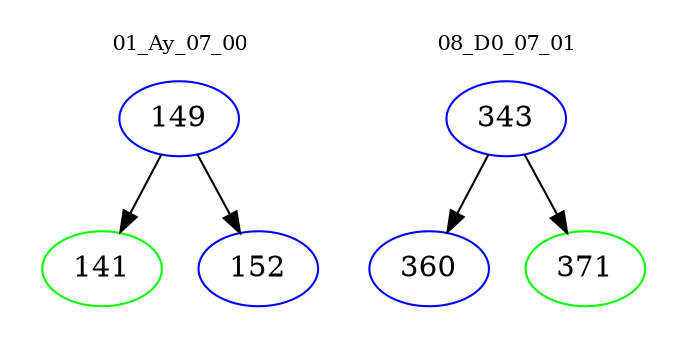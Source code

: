 digraph{
subgraph cluster_0 {
color = white
label = "01_Ay_07_00";
fontsize=10;
T0_149 [label="149", color="blue"]
T0_149 -> T0_141 [color="black"]
T0_141 [label="141", color="green"]
T0_149 -> T0_152 [color="black"]
T0_152 [label="152", color="blue"]
}
subgraph cluster_1 {
color = white
label = "08_D0_07_01";
fontsize=10;
T1_343 [label="343", color="blue"]
T1_343 -> T1_360 [color="black"]
T1_360 [label="360", color="blue"]
T1_343 -> T1_371 [color="black"]
T1_371 [label="371", color="green"]
}
}
